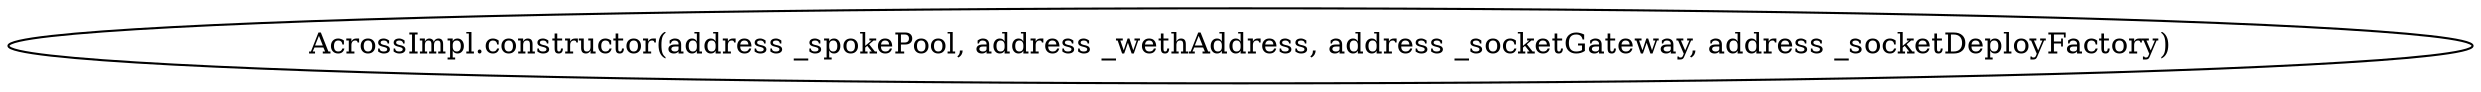 digraph "" {
	graph [bb="0,0,999.76,36"];
	node [label="\N"];
	"AcrossImpl.constructor(address _spokePool, address _wethAddress, address _socketGateway, address _socketDeployFactory)"	 [height=0.5,
		pos="499.88,18",
		width=13.886];
}
